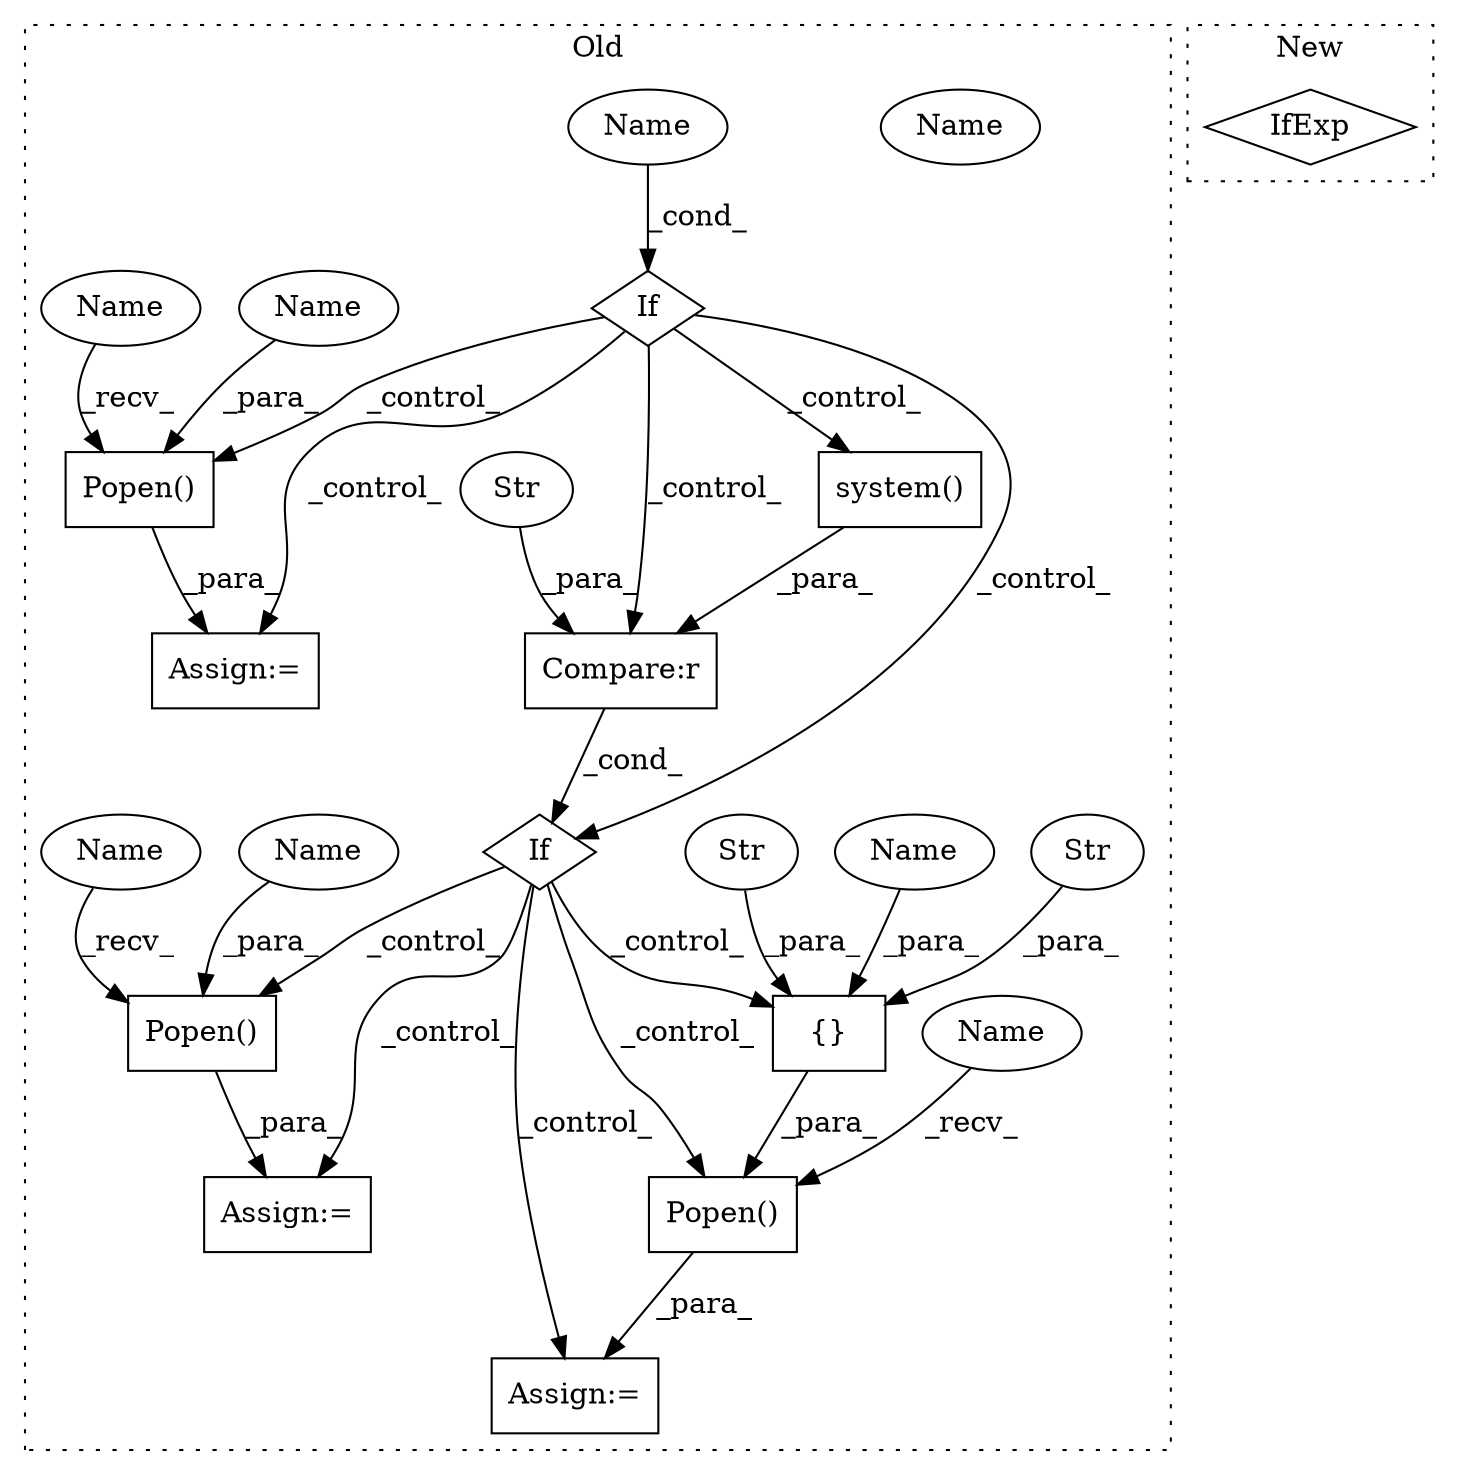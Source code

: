 digraph G {
subgraph cluster0 {
1 [label="Popen()" a="75" s="8617,8659" l="17,49" shape="box"];
3 [label="If" a="96" s="8378" l="3" shape="diamond"];
4 [label="Name" a="87" s="8381" l="25" shape="ellipse"];
5 [label="Assign:=" a="68" s="8614" l="3" shape="box"];
6 [label="{}" a="59" s="8634,8658" l="1,0" shape="box"];
7 [label="If" a="96" s="8420" l="3" shape="diamond"];
8 [label="Str" a="66" s="8641" l="4" shape="ellipse"];
9 [label="Str" a="66" s="8635" l="4" shape="ellipse"];
10 [label="Compare:r" a="40" s="8423" l="30" shape="box"];
11 [label="Str" a="66" s="8444" l="9" shape="ellipse"];
12 [label="system()" a="75" s="8423" l="17" shape="box"];
13 [label="Popen()" a="75" s="8488,8516" l="17,49" shape="box"];
14 [label="Popen()" a="75" s="8803,8831" l="17,44" shape="box"];
15 [label="Assign:=" a="68" s="8800" l="3" shape="box"];
16 [label="Assign:=" a="68" s="8485" l="3" shape="box"];
17 [label="Name" a="87" s="8617" l="10" shape="ellipse"];
18 [label="Name" a="87" s="8488" l="10" shape="ellipse"];
19 [label="Name" a="87" s="8803" l="10" shape="ellipse"];
20 [label="Name" a="87" s="8505" l="11" shape="ellipse"];
21 [label="Name" a="87" s="8820" l="11" shape="ellipse"];
22 [label="Name" a="87" s="8647" l="11" shape="ellipse"];
23 [label="Name" a="87" s="8381" l="25" shape="ellipse"];
label = "Old";
style="dotted";
}
subgraph cluster1 {
2 [label="IfExp" a="51" s="8511,8536" l="4,6" shape="diamond"];
label = "New";
style="dotted";
}
1 -> 5 [label="_para_"];
3 -> 15 [label="_control_"];
3 -> 7 [label="_control_"];
3 -> 10 [label="_control_"];
3 -> 14 [label="_control_"];
3 -> 12 [label="_control_"];
6 -> 1 [label="_para_"];
7 -> 16 [label="_control_"];
7 -> 6 [label="_control_"];
7 -> 1 [label="_control_"];
7 -> 13 [label="_control_"];
7 -> 5 [label="_control_"];
8 -> 6 [label="_para_"];
9 -> 6 [label="_para_"];
10 -> 7 [label="_cond_"];
11 -> 10 [label="_para_"];
12 -> 10 [label="_para_"];
13 -> 16 [label="_para_"];
14 -> 15 [label="_para_"];
17 -> 1 [label="_recv_"];
18 -> 13 [label="_recv_"];
19 -> 14 [label="_recv_"];
20 -> 13 [label="_para_"];
21 -> 14 [label="_para_"];
22 -> 6 [label="_para_"];
23 -> 3 [label="_cond_"];
}